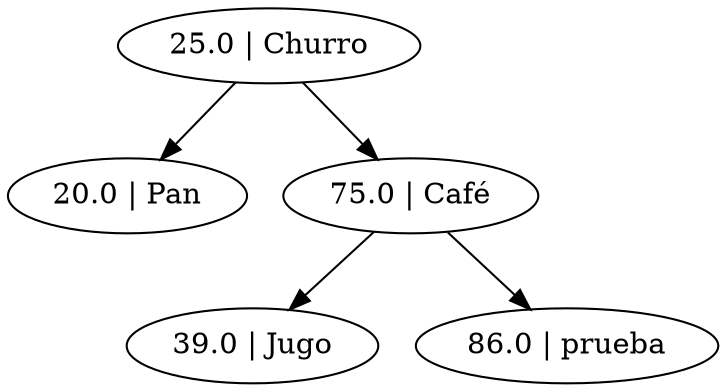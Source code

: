 strict digraph "" {
	"25.0 | Churro" -> "20.0 | Pan";
	"25.0 | Churro" -> "75.0 | Café";
	"75.0 | Café" -> "39.0 | Jugo";
	"75.0 | Café" -> "86.0 | prueba";
}

